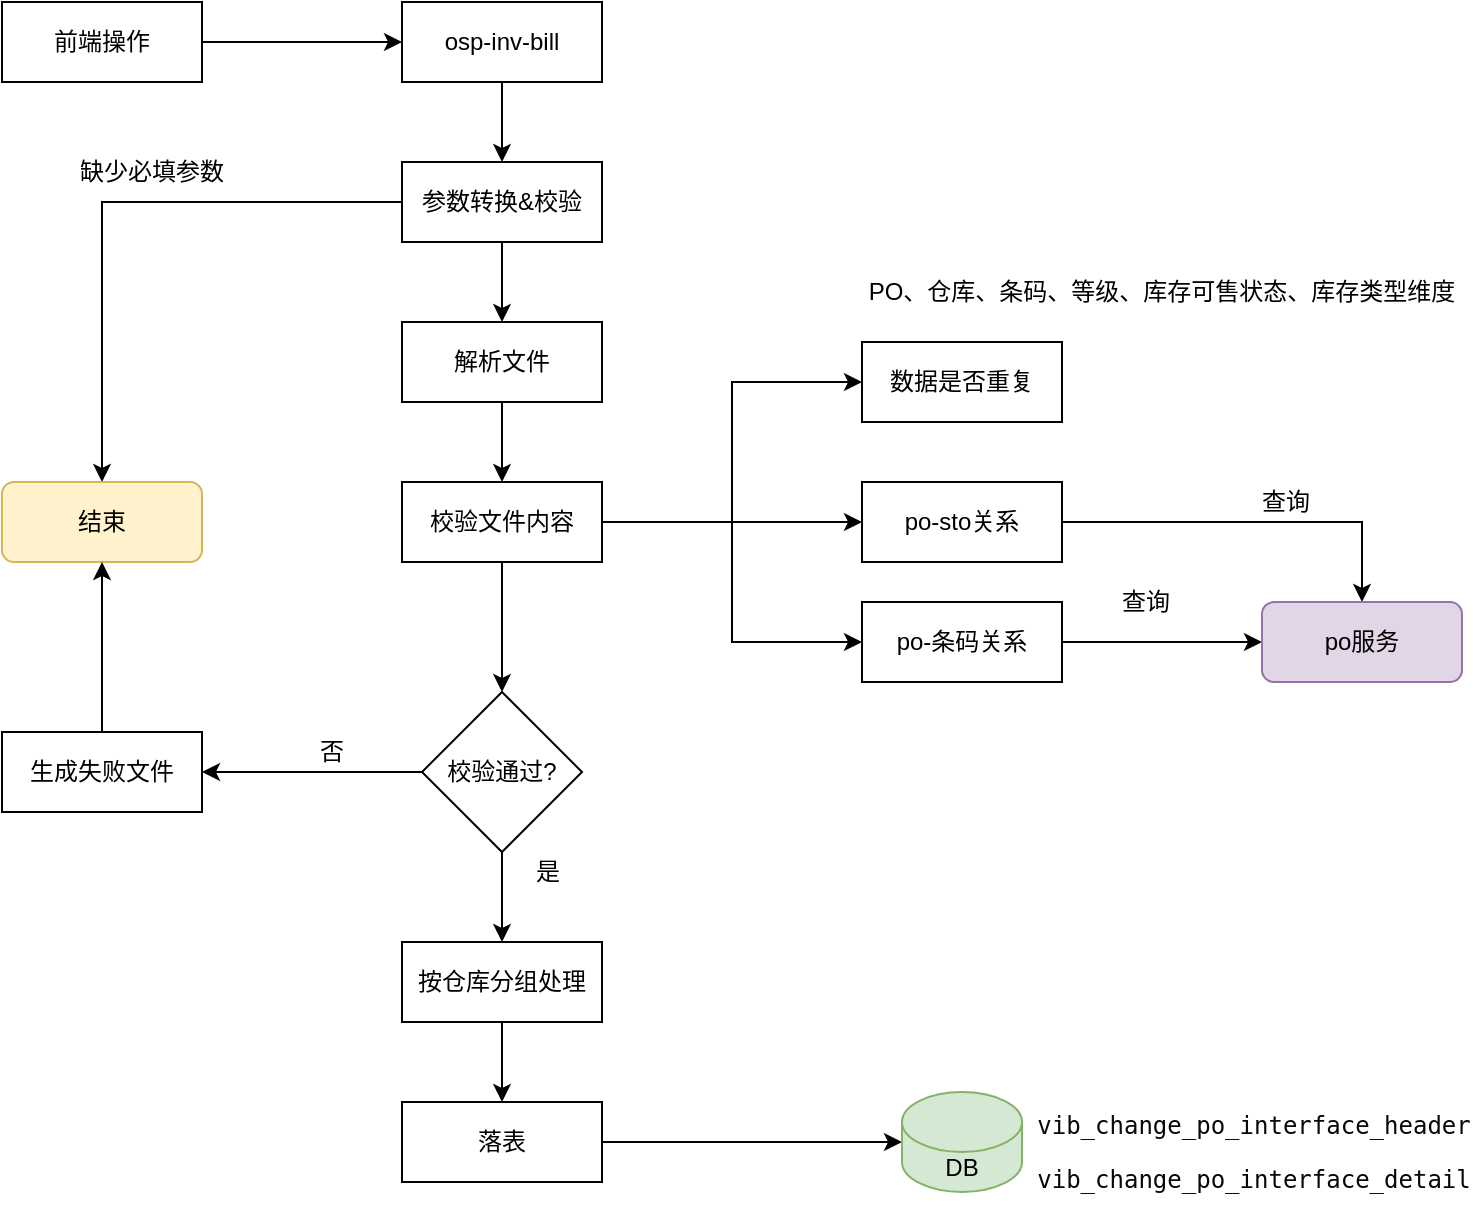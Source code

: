 <mxfile version="28.0.7">
  <diagram name="优美惠换主体-页面导入" id="V7WQd0V26kyo-Sd3cI0E">
    <mxGraphModel dx="1426" dy="785" grid="1" gridSize="10" guides="1" tooltips="1" connect="1" arrows="1" fold="1" page="1" pageScale="1" pageWidth="827" pageHeight="1169" math="0" shadow="0">
      <root>
        <mxCell id="0" />
        <mxCell id="1" parent="0" />
        <mxCell id="vV9F8FpQklZUtOAqagsq-6" style="edgeStyle=orthogonalEdgeStyle;rounded=0;orthogonalLoop=1;jettySize=auto;html=1;entryX=0;entryY=0.5;entryDx=0;entryDy=0;" edge="1" parent="1" source="vV9F8FpQklZUtOAqagsq-1" target="vV9F8FpQklZUtOAqagsq-2">
          <mxGeometry relative="1" as="geometry" />
        </mxCell>
        <mxCell id="vV9F8FpQklZUtOAqagsq-1" value="前端操作" style="rounded=0;whiteSpace=wrap;html=1;" vertex="1" parent="1">
          <mxGeometry x="40" y="200" width="100" height="40" as="geometry" />
        </mxCell>
        <mxCell id="vV9F8FpQklZUtOAqagsq-7" value="" style="edgeStyle=orthogonalEdgeStyle;rounded=0;orthogonalLoop=1;jettySize=auto;html=1;" edge="1" parent="1" source="vV9F8FpQklZUtOAqagsq-2" target="vV9F8FpQklZUtOAqagsq-3">
          <mxGeometry relative="1" as="geometry" />
        </mxCell>
        <mxCell id="vV9F8FpQklZUtOAqagsq-2" value="osp-inv-bill" style="rounded=0;whiteSpace=wrap;html=1;" vertex="1" parent="1">
          <mxGeometry x="240" y="200" width="100" height="40" as="geometry" />
        </mxCell>
        <mxCell id="vV9F8FpQklZUtOAqagsq-8" value="" style="edgeStyle=orthogonalEdgeStyle;rounded=0;orthogonalLoop=1;jettySize=auto;html=1;" edge="1" parent="1" source="vV9F8FpQklZUtOAqagsq-3" target="vV9F8FpQklZUtOAqagsq-4">
          <mxGeometry relative="1" as="geometry" />
        </mxCell>
        <mxCell id="vV9F8FpQklZUtOAqagsq-20" style="edgeStyle=orthogonalEdgeStyle;rounded=0;orthogonalLoop=1;jettySize=auto;html=1;entryX=0.5;entryY=0;entryDx=0;entryDy=0;" edge="1" parent="1" source="vV9F8FpQklZUtOAqagsq-3" target="vV9F8FpQklZUtOAqagsq-19">
          <mxGeometry relative="1" as="geometry" />
        </mxCell>
        <mxCell id="vV9F8FpQklZUtOAqagsq-3" value="参数转换&amp;amp;校验" style="rounded=0;whiteSpace=wrap;html=1;" vertex="1" parent="1">
          <mxGeometry x="240" y="280" width="100" height="40" as="geometry" />
        </mxCell>
        <mxCell id="vV9F8FpQklZUtOAqagsq-9" value="" style="edgeStyle=orthogonalEdgeStyle;rounded=0;orthogonalLoop=1;jettySize=auto;html=1;" edge="1" parent="1" source="vV9F8FpQklZUtOAqagsq-4" target="vV9F8FpQklZUtOAqagsq-5">
          <mxGeometry relative="1" as="geometry" />
        </mxCell>
        <mxCell id="vV9F8FpQklZUtOAqagsq-4" value="解析文件" style="rounded=0;whiteSpace=wrap;html=1;" vertex="1" parent="1">
          <mxGeometry x="240" y="360" width="100" height="40" as="geometry" />
        </mxCell>
        <mxCell id="vV9F8FpQklZUtOAqagsq-24" value="" style="edgeStyle=orthogonalEdgeStyle;rounded=0;orthogonalLoop=1;jettySize=auto;html=1;" edge="1" parent="1" source="vV9F8FpQklZUtOAqagsq-5" target="vV9F8FpQklZUtOAqagsq-17">
          <mxGeometry relative="1" as="geometry" />
        </mxCell>
        <mxCell id="vV9F8FpQklZUtOAqagsq-34" style="edgeStyle=orthogonalEdgeStyle;rounded=0;orthogonalLoop=1;jettySize=auto;html=1;entryX=0;entryY=0.5;entryDx=0;entryDy=0;" edge="1" parent="1" source="vV9F8FpQklZUtOAqagsq-5" target="vV9F8FpQklZUtOAqagsq-33">
          <mxGeometry relative="1" as="geometry" />
        </mxCell>
        <mxCell id="vV9F8FpQklZUtOAqagsq-35" style="edgeStyle=orthogonalEdgeStyle;rounded=0;orthogonalLoop=1;jettySize=auto;html=1;entryX=0;entryY=0.5;entryDx=0;entryDy=0;" edge="1" parent="1" source="vV9F8FpQklZUtOAqagsq-5" target="vV9F8FpQklZUtOAqagsq-32">
          <mxGeometry relative="1" as="geometry" />
        </mxCell>
        <mxCell id="vV9F8FpQklZUtOAqagsq-5" value="校验文件内容" style="rounded=0;whiteSpace=wrap;html=1;" vertex="1" parent="1">
          <mxGeometry x="240" y="440" width="100" height="40" as="geometry" />
        </mxCell>
        <mxCell id="vV9F8FpQklZUtOAqagsq-27" style="edgeStyle=orthogonalEdgeStyle;rounded=0;orthogonalLoop=1;jettySize=auto;html=1;" edge="1" parent="1" source="vV9F8FpQklZUtOAqagsq-10" target="vV9F8FpQklZUtOAqagsq-12">
          <mxGeometry relative="1" as="geometry" />
        </mxCell>
        <mxCell id="vV9F8FpQklZUtOAqagsq-10" value="按仓库分组处理" style="rounded=0;whiteSpace=wrap;html=1;" vertex="1" parent="1">
          <mxGeometry x="240" y="670" width="100" height="40" as="geometry" />
        </mxCell>
        <mxCell id="vV9F8FpQklZUtOAqagsq-14" value="" style="edgeStyle=orthogonalEdgeStyle;rounded=0;orthogonalLoop=1;jettySize=auto;html=1;" edge="1" parent="1" source="vV9F8FpQklZUtOAqagsq-12" target="vV9F8FpQklZUtOAqagsq-13">
          <mxGeometry relative="1" as="geometry" />
        </mxCell>
        <mxCell id="vV9F8FpQklZUtOAqagsq-12" value="落表" style="rounded=0;whiteSpace=wrap;html=1;" vertex="1" parent="1">
          <mxGeometry x="240" y="750" width="100" height="40" as="geometry" />
        </mxCell>
        <mxCell id="vV9F8FpQklZUtOAqagsq-13" value="DB" style="shape=cylinder3;whiteSpace=wrap;html=1;boundedLbl=1;backgroundOutline=1;size=15;fillColor=#d5e8d4;strokeColor=#82b366;" vertex="1" parent="1">
          <mxGeometry x="490" y="745" width="60" height="50" as="geometry" />
        </mxCell>
        <mxCell id="vV9F8FpQklZUtOAqagsq-37" style="edgeStyle=orthogonalEdgeStyle;rounded=0;orthogonalLoop=1;jettySize=auto;html=1;entryX=0.5;entryY=0;entryDx=0;entryDy=0;" edge="1" parent="1" source="vV9F8FpQklZUtOAqagsq-15" target="vV9F8FpQklZUtOAqagsq-36">
          <mxGeometry relative="1" as="geometry" />
        </mxCell>
        <mxCell id="vV9F8FpQklZUtOAqagsq-15" value="po-sto关系" style="rounded=0;whiteSpace=wrap;html=1;" vertex="1" parent="1">
          <mxGeometry x="470" y="440" width="100" height="40" as="geometry" />
        </mxCell>
        <mxCell id="vV9F8FpQklZUtOAqagsq-16" style="edgeStyle=orthogonalEdgeStyle;rounded=0;orthogonalLoop=1;jettySize=auto;html=1;entryX=0;entryY=0.5;entryDx=0;entryDy=0;" edge="1" parent="1" source="vV9F8FpQklZUtOAqagsq-5" target="vV9F8FpQklZUtOAqagsq-15">
          <mxGeometry relative="1" as="geometry">
            <mxPoint x="460" y="470" as="targetPoint" />
          </mxGeometry>
        </mxCell>
        <mxCell id="vV9F8FpQklZUtOAqagsq-25" style="edgeStyle=orthogonalEdgeStyle;rounded=0;orthogonalLoop=1;jettySize=auto;html=1;entryX=1;entryY=0.5;entryDx=0;entryDy=0;" edge="1" parent="1" source="vV9F8FpQklZUtOAqagsq-17" target="vV9F8FpQklZUtOAqagsq-22">
          <mxGeometry relative="1" as="geometry" />
        </mxCell>
        <mxCell id="vV9F8FpQklZUtOAqagsq-17" value="校验通过?" style="rhombus;whiteSpace=wrap;html=1;" vertex="1" parent="1">
          <mxGeometry x="250" y="545" width="80" height="80" as="geometry" />
        </mxCell>
        <mxCell id="vV9F8FpQklZUtOAqagsq-19" value="结束" style="rounded=1;whiteSpace=wrap;html=1;fillColor=#fff2cc;strokeColor=#d6b656;" vertex="1" parent="1">
          <mxGeometry x="40" y="440" width="100" height="40" as="geometry" />
        </mxCell>
        <mxCell id="vV9F8FpQklZUtOAqagsq-23" value="" style="edgeStyle=orthogonalEdgeStyle;rounded=0;orthogonalLoop=1;jettySize=auto;html=1;" edge="1" parent="1" source="vV9F8FpQklZUtOAqagsq-22" target="vV9F8FpQklZUtOAqagsq-19">
          <mxGeometry relative="1" as="geometry" />
        </mxCell>
        <mxCell id="vV9F8FpQklZUtOAqagsq-22" value="生成失败文件" style="rounded=0;whiteSpace=wrap;html=1;" vertex="1" parent="1">
          <mxGeometry x="40" y="565" width="100" height="40" as="geometry" />
        </mxCell>
        <mxCell id="vV9F8FpQklZUtOAqagsq-26" style="edgeStyle=orthogonalEdgeStyle;rounded=0;orthogonalLoop=1;jettySize=auto;html=1;entryX=0.5;entryY=0;entryDx=0;entryDy=0;" edge="1" parent="1" source="vV9F8FpQklZUtOAqagsq-17" target="vV9F8FpQklZUtOAqagsq-10">
          <mxGeometry relative="1" as="geometry" />
        </mxCell>
        <mxCell id="vV9F8FpQklZUtOAqagsq-29" value="&lt;pre style=&quot;font-size: 9pt; text-align: left; font-family: &amp;quot;JetBrains Mono&amp;quot;, monospace;&quot;&gt;&lt;font style=&quot;color: rgb(8, 8, 8);&quot;&gt;vib_change_po_interface_header&lt;/font&gt;&lt;/pre&gt;&lt;pre style=&quot;font-size: 9pt; text-align: left; font-family: &amp;quot;JetBrains Mono&amp;quot;, monospace;&quot;&gt;&lt;pre style=&quot;font-family: &amp;quot;JetBrains Mono&amp;quot;, monospace; font-size: 9pt;&quot;&gt;&lt;span style=&quot;color: rgb(6, 125, 23);&quot;&gt;&lt;font style=&quot;color: rgb(8, 8, 8);&quot;&gt;vib_change_po_interface_detail&lt;/font&gt;&lt;/span&gt;&lt;/pre&gt;&lt;/pre&gt;" style="text;html=1;align=center;verticalAlign=middle;whiteSpace=wrap;rounded=0;" vertex="1" parent="1">
          <mxGeometry x="570" y="750" width="192" height="50" as="geometry" />
        </mxCell>
        <mxCell id="vV9F8FpQklZUtOAqagsq-30" value="缺少必填参数" style="text;html=1;align=center;verticalAlign=middle;whiteSpace=wrap;rounded=0;" vertex="1" parent="1">
          <mxGeometry x="70" y="270" width="90" height="30" as="geometry" />
        </mxCell>
        <mxCell id="vV9F8FpQklZUtOAqagsq-39" style="edgeStyle=orthogonalEdgeStyle;rounded=0;orthogonalLoop=1;jettySize=auto;html=1;entryX=0;entryY=0.5;entryDx=0;entryDy=0;" edge="1" parent="1" source="vV9F8FpQklZUtOAqagsq-32" target="vV9F8FpQklZUtOAqagsq-36">
          <mxGeometry relative="1" as="geometry" />
        </mxCell>
        <mxCell id="vV9F8FpQklZUtOAqagsq-32" value="po-条码关系" style="rounded=0;whiteSpace=wrap;html=1;" vertex="1" parent="1">
          <mxGeometry x="470" y="500" width="100" height="40" as="geometry" />
        </mxCell>
        <mxCell id="vV9F8FpQklZUtOAqagsq-33" value="数据是否重复" style="rounded=0;whiteSpace=wrap;html=1;" vertex="1" parent="1">
          <mxGeometry x="470" y="370" width="100" height="40" as="geometry" />
        </mxCell>
        <mxCell id="vV9F8FpQklZUtOAqagsq-36" value="po服务" style="rounded=1;whiteSpace=wrap;html=1;fillColor=#e1d5e7;strokeColor=#9673a6;" vertex="1" parent="1">
          <mxGeometry x="670" y="500" width="100" height="40" as="geometry" />
        </mxCell>
        <mxCell id="vV9F8FpQklZUtOAqagsq-40" value="查询" style="text;html=1;align=center;verticalAlign=middle;whiteSpace=wrap;rounded=0;" vertex="1" parent="1">
          <mxGeometry x="660" y="440" width="44" height="20" as="geometry" />
        </mxCell>
        <mxCell id="vV9F8FpQklZUtOAqagsq-41" value="查询" style="text;html=1;align=center;verticalAlign=middle;whiteSpace=wrap;rounded=0;" vertex="1" parent="1">
          <mxGeometry x="590" y="490" width="44" height="20" as="geometry" />
        </mxCell>
        <mxCell id="vV9F8FpQklZUtOAqagsq-43" value="否" style="text;html=1;align=center;verticalAlign=middle;whiteSpace=wrap;rounded=0;" vertex="1" parent="1">
          <mxGeometry x="190" y="565" width="30" height="20" as="geometry" />
        </mxCell>
        <mxCell id="vV9F8FpQklZUtOAqagsq-44" value="是" style="text;html=1;align=center;verticalAlign=middle;whiteSpace=wrap;rounded=0;" vertex="1" parent="1">
          <mxGeometry x="296" y="625" width="34" height="20" as="geometry" />
        </mxCell>
        <mxCell id="vV9F8FpQklZUtOAqagsq-46" value="PO、仓库、条码、等级、库存可售状态、库存类型维度" style="text;html=1;align=center;verticalAlign=middle;whiteSpace=wrap;rounded=0;" vertex="1" parent="1">
          <mxGeometry x="470" y="330" width="300" height="30" as="geometry" />
        </mxCell>
      </root>
    </mxGraphModel>
  </diagram>
</mxfile>
